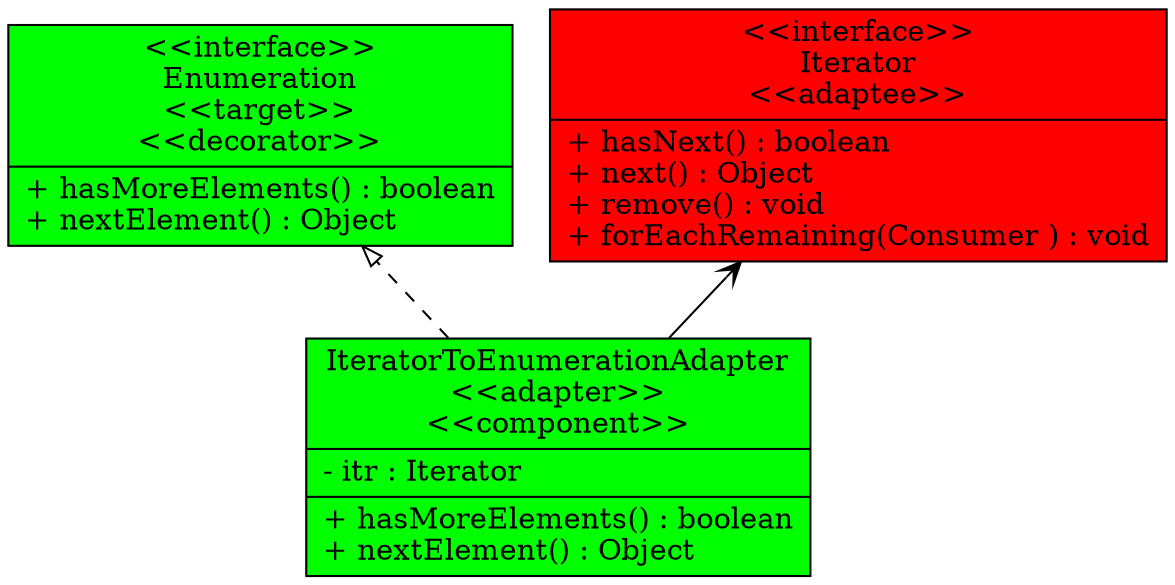 digraph example { 
rankdir=BT;
IteratorToEnumerationAdapter [
shape="record",
fillcolor=green, style=filled, label = "{IteratorToEnumerationAdapter\n\<\<adapter\>\>\n\<\<component\>\>|- itr : Iterator\l|+ hasMoreElements() : boolean\l+ nextElement() : Object\l}"
];

Enumeration [
shape="record",
fillcolor=green, style=filled,label = "{\<\<interface\>\>\nEnumeration\n\<\<target\>\>\n\<\<decorator\>\>|+ hasMoreElements() : boolean\l+ nextElement() : Object\l}"
];

Iterator [
shape="record",
fillcolor=red, style=filled,label = "{\<\<interface\>\>\nIterator\n\<\<adaptee\>\>|+ hasNext() : boolean\l+ next() : Object\l+ remove() : void\l+ forEachRemaining(Consumer ) : void\l}"
];


IteratorToEnumerationAdapter -> Enumeration [arrowhead="empty", style="dashed"];
IteratorToEnumerationAdapter -> Iterator [arrowhead = "vee"];}